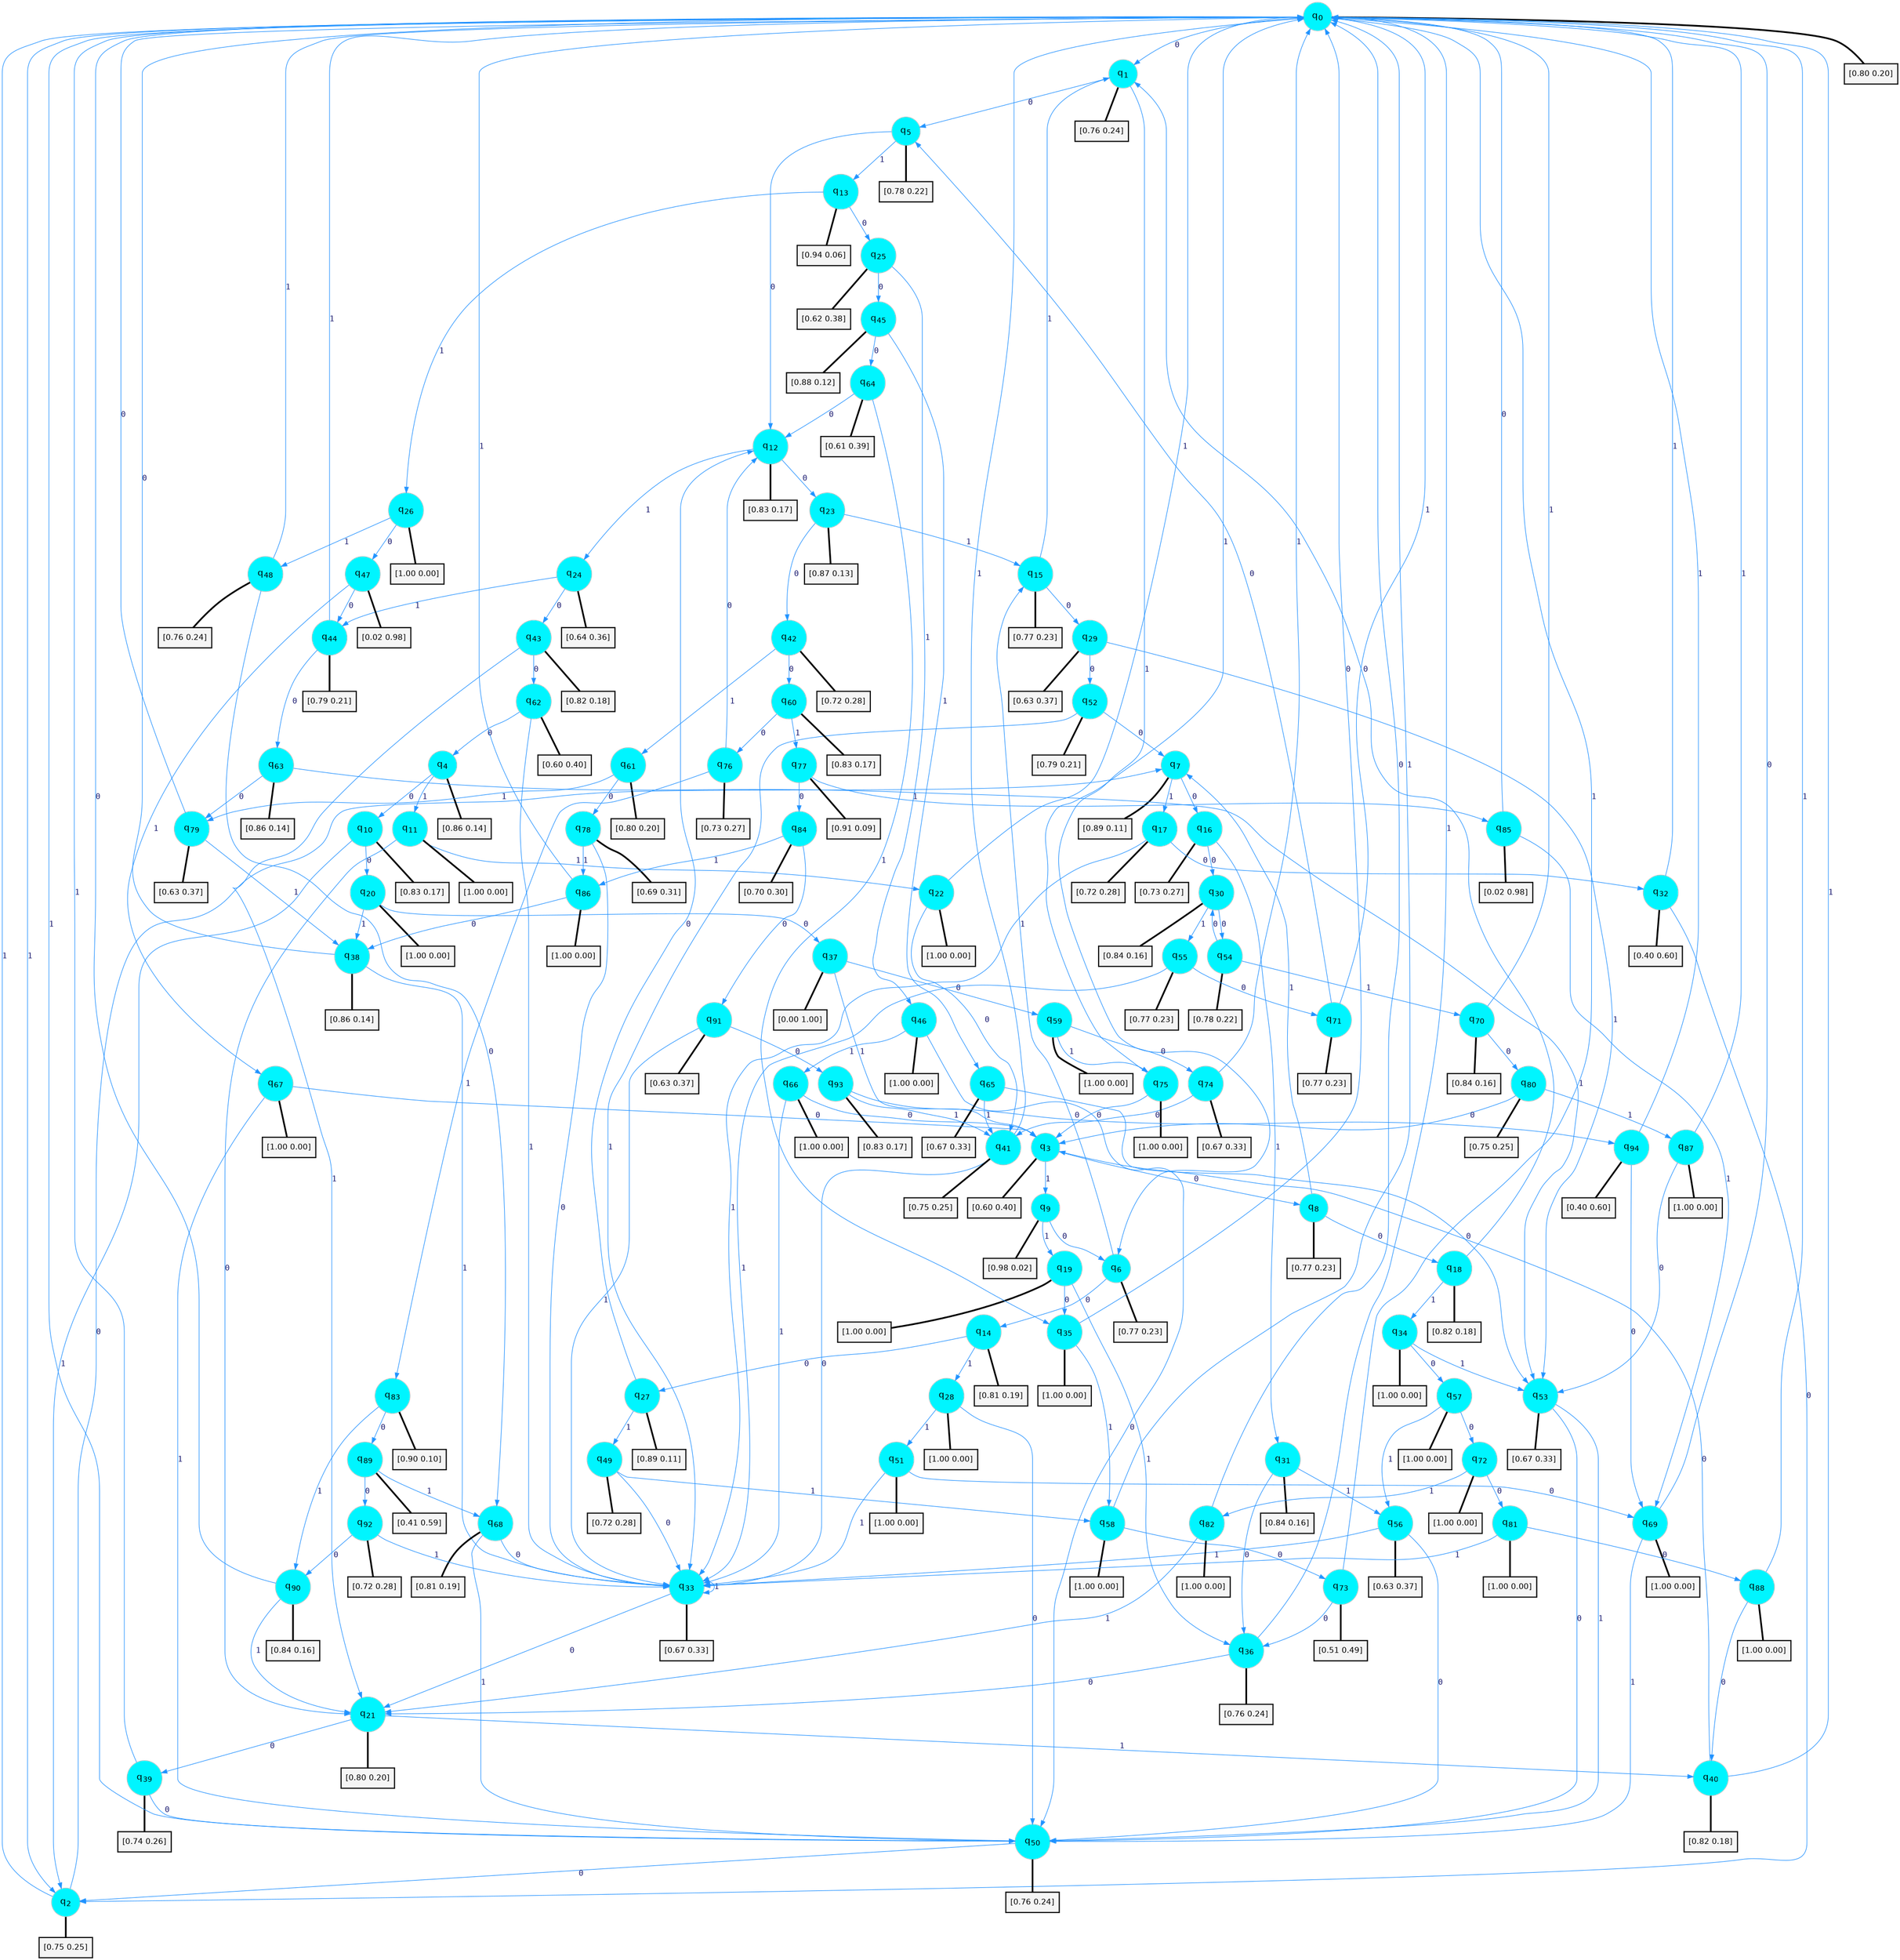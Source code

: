 digraph G {
graph [
bgcolor=transparent, dpi=300, rankdir=TD, size="40,25"];
node [
color=gray, fillcolor=turquoise1, fontcolor=black, fontname=Helvetica, fontsize=16, fontweight=bold, shape=circle, style=filled];
edge [
arrowsize=1, color=dodgerblue1, fontcolor=midnightblue, fontname=courier, fontweight=bold, penwidth=1, style=solid, weight=20];
0[label=<q<SUB>0</SUB>>];
1[label=<q<SUB>1</SUB>>];
2[label=<q<SUB>2</SUB>>];
3[label=<q<SUB>3</SUB>>];
4[label=<q<SUB>4</SUB>>];
5[label=<q<SUB>5</SUB>>];
6[label=<q<SUB>6</SUB>>];
7[label=<q<SUB>7</SUB>>];
8[label=<q<SUB>8</SUB>>];
9[label=<q<SUB>9</SUB>>];
10[label=<q<SUB>10</SUB>>];
11[label=<q<SUB>11</SUB>>];
12[label=<q<SUB>12</SUB>>];
13[label=<q<SUB>13</SUB>>];
14[label=<q<SUB>14</SUB>>];
15[label=<q<SUB>15</SUB>>];
16[label=<q<SUB>16</SUB>>];
17[label=<q<SUB>17</SUB>>];
18[label=<q<SUB>18</SUB>>];
19[label=<q<SUB>19</SUB>>];
20[label=<q<SUB>20</SUB>>];
21[label=<q<SUB>21</SUB>>];
22[label=<q<SUB>22</SUB>>];
23[label=<q<SUB>23</SUB>>];
24[label=<q<SUB>24</SUB>>];
25[label=<q<SUB>25</SUB>>];
26[label=<q<SUB>26</SUB>>];
27[label=<q<SUB>27</SUB>>];
28[label=<q<SUB>28</SUB>>];
29[label=<q<SUB>29</SUB>>];
30[label=<q<SUB>30</SUB>>];
31[label=<q<SUB>31</SUB>>];
32[label=<q<SUB>32</SUB>>];
33[label=<q<SUB>33</SUB>>];
34[label=<q<SUB>34</SUB>>];
35[label=<q<SUB>35</SUB>>];
36[label=<q<SUB>36</SUB>>];
37[label=<q<SUB>37</SUB>>];
38[label=<q<SUB>38</SUB>>];
39[label=<q<SUB>39</SUB>>];
40[label=<q<SUB>40</SUB>>];
41[label=<q<SUB>41</SUB>>];
42[label=<q<SUB>42</SUB>>];
43[label=<q<SUB>43</SUB>>];
44[label=<q<SUB>44</SUB>>];
45[label=<q<SUB>45</SUB>>];
46[label=<q<SUB>46</SUB>>];
47[label=<q<SUB>47</SUB>>];
48[label=<q<SUB>48</SUB>>];
49[label=<q<SUB>49</SUB>>];
50[label=<q<SUB>50</SUB>>];
51[label=<q<SUB>51</SUB>>];
52[label=<q<SUB>52</SUB>>];
53[label=<q<SUB>53</SUB>>];
54[label=<q<SUB>54</SUB>>];
55[label=<q<SUB>55</SUB>>];
56[label=<q<SUB>56</SUB>>];
57[label=<q<SUB>57</SUB>>];
58[label=<q<SUB>58</SUB>>];
59[label=<q<SUB>59</SUB>>];
60[label=<q<SUB>60</SUB>>];
61[label=<q<SUB>61</SUB>>];
62[label=<q<SUB>62</SUB>>];
63[label=<q<SUB>63</SUB>>];
64[label=<q<SUB>64</SUB>>];
65[label=<q<SUB>65</SUB>>];
66[label=<q<SUB>66</SUB>>];
67[label=<q<SUB>67</SUB>>];
68[label=<q<SUB>68</SUB>>];
69[label=<q<SUB>69</SUB>>];
70[label=<q<SUB>70</SUB>>];
71[label=<q<SUB>71</SUB>>];
72[label=<q<SUB>72</SUB>>];
73[label=<q<SUB>73</SUB>>];
74[label=<q<SUB>74</SUB>>];
75[label=<q<SUB>75</SUB>>];
76[label=<q<SUB>76</SUB>>];
77[label=<q<SUB>77</SUB>>];
78[label=<q<SUB>78</SUB>>];
79[label=<q<SUB>79</SUB>>];
80[label=<q<SUB>80</SUB>>];
81[label=<q<SUB>81</SUB>>];
82[label=<q<SUB>82</SUB>>];
83[label=<q<SUB>83</SUB>>];
84[label=<q<SUB>84</SUB>>];
85[label=<q<SUB>85</SUB>>];
86[label=<q<SUB>86</SUB>>];
87[label=<q<SUB>87</SUB>>];
88[label=<q<SUB>88</SUB>>];
89[label=<q<SUB>89</SUB>>];
90[label=<q<SUB>90</SUB>>];
91[label=<q<SUB>91</SUB>>];
92[label=<q<SUB>92</SUB>>];
93[label=<q<SUB>93</SUB>>];
94[label=<q<SUB>94</SUB>>];
95[label="[0.80 0.20]", shape=box,fontcolor=black, fontname=Helvetica, fontsize=14, penwidth=2, fillcolor=whitesmoke,color=black];
96[label="[0.76 0.24]", shape=box,fontcolor=black, fontname=Helvetica, fontsize=14, penwidth=2, fillcolor=whitesmoke,color=black];
97[label="[0.75 0.25]", shape=box,fontcolor=black, fontname=Helvetica, fontsize=14, penwidth=2, fillcolor=whitesmoke,color=black];
98[label="[0.60 0.40]", shape=box,fontcolor=black, fontname=Helvetica, fontsize=14, penwidth=2, fillcolor=whitesmoke,color=black];
99[label="[0.86 0.14]", shape=box,fontcolor=black, fontname=Helvetica, fontsize=14, penwidth=2, fillcolor=whitesmoke,color=black];
100[label="[0.78 0.22]", shape=box,fontcolor=black, fontname=Helvetica, fontsize=14, penwidth=2, fillcolor=whitesmoke,color=black];
101[label="[0.77 0.23]", shape=box,fontcolor=black, fontname=Helvetica, fontsize=14, penwidth=2, fillcolor=whitesmoke,color=black];
102[label="[0.89 0.11]", shape=box,fontcolor=black, fontname=Helvetica, fontsize=14, penwidth=2, fillcolor=whitesmoke,color=black];
103[label="[0.77 0.23]", shape=box,fontcolor=black, fontname=Helvetica, fontsize=14, penwidth=2, fillcolor=whitesmoke,color=black];
104[label="[0.98 0.02]", shape=box,fontcolor=black, fontname=Helvetica, fontsize=14, penwidth=2, fillcolor=whitesmoke,color=black];
105[label="[0.83 0.17]", shape=box,fontcolor=black, fontname=Helvetica, fontsize=14, penwidth=2, fillcolor=whitesmoke,color=black];
106[label="[1.00 0.00]", shape=box,fontcolor=black, fontname=Helvetica, fontsize=14, penwidth=2, fillcolor=whitesmoke,color=black];
107[label="[0.83 0.17]", shape=box,fontcolor=black, fontname=Helvetica, fontsize=14, penwidth=2, fillcolor=whitesmoke,color=black];
108[label="[0.94 0.06]", shape=box,fontcolor=black, fontname=Helvetica, fontsize=14, penwidth=2, fillcolor=whitesmoke,color=black];
109[label="[0.81 0.19]", shape=box,fontcolor=black, fontname=Helvetica, fontsize=14, penwidth=2, fillcolor=whitesmoke,color=black];
110[label="[0.77 0.23]", shape=box,fontcolor=black, fontname=Helvetica, fontsize=14, penwidth=2, fillcolor=whitesmoke,color=black];
111[label="[0.73 0.27]", shape=box,fontcolor=black, fontname=Helvetica, fontsize=14, penwidth=2, fillcolor=whitesmoke,color=black];
112[label="[0.72 0.28]", shape=box,fontcolor=black, fontname=Helvetica, fontsize=14, penwidth=2, fillcolor=whitesmoke,color=black];
113[label="[0.82 0.18]", shape=box,fontcolor=black, fontname=Helvetica, fontsize=14, penwidth=2, fillcolor=whitesmoke,color=black];
114[label="[1.00 0.00]", shape=box,fontcolor=black, fontname=Helvetica, fontsize=14, penwidth=2, fillcolor=whitesmoke,color=black];
115[label="[1.00 0.00]", shape=box,fontcolor=black, fontname=Helvetica, fontsize=14, penwidth=2, fillcolor=whitesmoke,color=black];
116[label="[0.80 0.20]", shape=box,fontcolor=black, fontname=Helvetica, fontsize=14, penwidth=2, fillcolor=whitesmoke,color=black];
117[label="[1.00 0.00]", shape=box,fontcolor=black, fontname=Helvetica, fontsize=14, penwidth=2, fillcolor=whitesmoke,color=black];
118[label="[0.87 0.13]", shape=box,fontcolor=black, fontname=Helvetica, fontsize=14, penwidth=2, fillcolor=whitesmoke,color=black];
119[label="[0.64 0.36]", shape=box,fontcolor=black, fontname=Helvetica, fontsize=14, penwidth=2, fillcolor=whitesmoke,color=black];
120[label="[0.62 0.38]", shape=box,fontcolor=black, fontname=Helvetica, fontsize=14, penwidth=2, fillcolor=whitesmoke,color=black];
121[label="[1.00 0.00]", shape=box,fontcolor=black, fontname=Helvetica, fontsize=14, penwidth=2, fillcolor=whitesmoke,color=black];
122[label="[0.89 0.11]", shape=box,fontcolor=black, fontname=Helvetica, fontsize=14, penwidth=2, fillcolor=whitesmoke,color=black];
123[label="[1.00 0.00]", shape=box,fontcolor=black, fontname=Helvetica, fontsize=14, penwidth=2, fillcolor=whitesmoke,color=black];
124[label="[0.63 0.37]", shape=box,fontcolor=black, fontname=Helvetica, fontsize=14, penwidth=2, fillcolor=whitesmoke,color=black];
125[label="[0.84 0.16]", shape=box,fontcolor=black, fontname=Helvetica, fontsize=14, penwidth=2, fillcolor=whitesmoke,color=black];
126[label="[0.84 0.16]", shape=box,fontcolor=black, fontname=Helvetica, fontsize=14, penwidth=2, fillcolor=whitesmoke,color=black];
127[label="[0.40 0.60]", shape=box,fontcolor=black, fontname=Helvetica, fontsize=14, penwidth=2, fillcolor=whitesmoke,color=black];
128[label="[0.67 0.33]", shape=box,fontcolor=black, fontname=Helvetica, fontsize=14, penwidth=2, fillcolor=whitesmoke,color=black];
129[label="[1.00 0.00]", shape=box,fontcolor=black, fontname=Helvetica, fontsize=14, penwidth=2, fillcolor=whitesmoke,color=black];
130[label="[1.00 0.00]", shape=box,fontcolor=black, fontname=Helvetica, fontsize=14, penwidth=2, fillcolor=whitesmoke,color=black];
131[label="[0.76 0.24]", shape=box,fontcolor=black, fontname=Helvetica, fontsize=14, penwidth=2, fillcolor=whitesmoke,color=black];
132[label="[0.00 1.00]", shape=box,fontcolor=black, fontname=Helvetica, fontsize=14, penwidth=2, fillcolor=whitesmoke,color=black];
133[label="[0.86 0.14]", shape=box,fontcolor=black, fontname=Helvetica, fontsize=14, penwidth=2, fillcolor=whitesmoke,color=black];
134[label="[0.74 0.26]", shape=box,fontcolor=black, fontname=Helvetica, fontsize=14, penwidth=2, fillcolor=whitesmoke,color=black];
135[label="[0.82 0.18]", shape=box,fontcolor=black, fontname=Helvetica, fontsize=14, penwidth=2, fillcolor=whitesmoke,color=black];
136[label="[0.75 0.25]", shape=box,fontcolor=black, fontname=Helvetica, fontsize=14, penwidth=2, fillcolor=whitesmoke,color=black];
137[label="[0.72 0.28]", shape=box,fontcolor=black, fontname=Helvetica, fontsize=14, penwidth=2, fillcolor=whitesmoke,color=black];
138[label="[0.82 0.18]", shape=box,fontcolor=black, fontname=Helvetica, fontsize=14, penwidth=2, fillcolor=whitesmoke,color=black];
139[label="[0.79 0.21]", shape=box,fontcolor=black, fontname=Helvetica, fontsize=14, penwidth=2, fillcolor=whitesmoke,color=black];
140[label="[0.88 0.12]", shape=box,fontcolor=black, fontname=Helvetica, fontsize=14, penwidth=2, fillcolor=whitesmoke,color=black];
141[label="[1.00 0.00]", shape=box,fontcolor=black, fontname=Helvetica, fontsize=14, penwidth=2, fillcolor=whitesmoke,color=black];
142[label="[0.02 0.98]", shape=box,fontcolor=black, fontname=Helvetica, fontsize=14, penwidth=2, fillcolor=whitesmoke,color=black];
143[label="[0.76 0.24]", shape=box,fontcolor=black, fontname=Helvetica, fontsize=14, penwidth=2, fillcolor=whitesmoke,color=black];
144[label="[0.72 0.28]", shape=box,fontcolor=black, fontname=Helvetica, fontsize=14, penwidth=2, fillcolor=whitesmoke,color=black];
145[label="[0.76 0.24]", shape=box,fontcolor=black, fontname=Helvetica, fontsize=14, penwidth=2, fillcolor=whitesmoke,color=black];
146[label="[1.00 0.00]", shape=box,fontcolor=black, fontname=Helvetica, fontsize=14, penwidth=2, fillcolor=whitesmoke,color=black];
147[label="[0.79 0.21]", shape=box,fontcolor=black, fontname=Helvetica, fontsize=14, penwidth=2, fillcolor=whitesmoke,color=black];
148[label="[0.67 0.33]", shape=box,fontcolor=black, fontname=Helvetica, fontsize=14, penwidth=2, fillcolor=whitesmoke,color=black];
149[label="[0.78 0.22]", shape=box,fontcolor=black, fontname=Helvetica, fontsize=14, penwidth=2, fillcolor=whitesmoke,color=black];
150[label="[0.77 0.23]", shape=box,fontcolor=black, fontname=Helvetica, fontsize=14, penwidth=2, fillcolor=whitesmoke,color=black];
151[label="[0.63 0.37]", shape=box,fontcolor=black, fontname=Helvetica, fontsize=14, penwidth=2, fillcolor=whitesmoke,color=black];
152[label="[1.00 0.00]", shape=box,fontcolor=black, fontname=Helvetica, fontsize=14, penwidth=2, fillcolor=whitesmoke,color=black];
153[label="[1.00 0.00]", shape=box,fontcolor=black, fontname=Helvetica, fontsize=14, penwidth=2, fillcolor=whitesmoke,color=black];
154[label="[1.00 0.00]", shape=box,fontcolor=black, fontname=Helvetica, fontsize=14, penwidth=2, fillcolor=whitesmoke,color=black];
155[label="[0.83 0.17]", shape=box,fontcolor=black, fontname=Helvetica, fontsize=14, penwidth=2, fillcolor=whitesmoke,color=black];
156[label="[0.80 0.20]", shape=box,fontcolor=black, fontname=Helvetica, fontsize=14, penwidth=2, fillcolor=whitesmoke,color=black];
157[label="[0.60 0.40]", shape=box,fontcolor=black, fontname=Helvetica, fontsize=14, penwidth=2, fillcolor=whitesmoke,color=black];
158[label="[0.86 0.14]", shape=box,fontcolor=black, fontname=Helvetica, fontsize=14, penwidth=2, fillcolor=whitesmoke,color=black];
159[label="[0.61 0.39]", shape=box,fontcolor=black, fontname=Helvetica, fontsize=14, penwidth=2, fillcolor=whitesmoke,color=black];
160[label="[0.67 0.33]", shape=box,fontcolor=black, fontname=Helvetica, fontsize=14, penwidth=2, fillcolor=whitesmoke,color=black];
161[label="[1.00 0.00]", shape=box,fontcolor=black, fontname=Helvetica, fontsize=14, penwidth=2, fillcolor=whitesmoke,color=black];
162[label="[1.00 0.00]", shape=box,fontcolor=black, fontname=Helvetica, fontsize=14, penwidth=2, fillcolor=whitesmoke,color=black];
163[label="[0.81 0.19]", shape=box,fontcolor=black, fontname=Helvetica, fontsize=14, penwidth=2, fillcolor=whitesmoke,color=black];
164[label="[1.00 0.00]", shape=box,fontcolor=black, fontname=Helvetica, fontsize=14, penwidth=2, fillcolor=whitesmoke,color=black];
165[label="[0.84 0.16]", shape=box,fontcolor=black, fontname=Helvetica, fontsize=14, penwidth=2, fillcolor=whitesmoke,color=black];
166[label="[0.77 0.23]", shape=box,fontcolor=black, fontname=Helvetica, fontsize=14, penwidth=2, fillcolor=whitesmoke,color=black];
167[label="[1.00 0.00]", shape=box,fontcolor=black, fontname=Helvetica, fontsize=14, penwidth=2, fillcolor=whitesmoke,color=black];
168[label="[0.51 0.49]", shape=box,fontcolor=black, fontname=Helvetica, fontsize=14, penwidth=2, fillcolor=whitesmoke,color=black];
169[label="[0.67 0.33]", shape=box,fontcolor=black, fontname=Helvetica, fontsize=14, penwidth=2, fillcolor=whitesmoke,color=black];
170[label="[1.00 0.00]", shape=box,fontcolor=black, fontname=Helvetica, fontsize=14, penwidth=2, fillcolor=whitesmoke,color=black];
171[label="[0.73 0.27]", shape=box,fontcolor=black, fontname=Helvetica, fontsize=14, penwidth=2, fillcolor=whitesmoke,color=black];
172[label="[0.91 0.09]", shape=box,fontcolor=black, fontname=Helvetica, fontsize=14, penwidth=2, fillcolor=whitesmoke,color=black];
173[label="[0.69 0.31]", shape=box,fontcolor=black, fontname=Helvetica, fontsize=14, penwidth=2, fillcolor=whitesmoke,color=black];
174[label="[0.63 0.37]", shape=box,fontcolor=black, fontname=Helvetica, fontsize=14, penwidth=2, fillcolor=whitesmoke,color=black];
175[label="[0.75 0.25]", shape=box,fontcolor=black, fontname=Helvetica, fontsize=14, penwidth=2, fillcolor=whitesmoke,color=black];
176[label="[1.00 0.00]", shape=box,fontcolor=black, fontname=Helvetica, fontsize=14, penwidth=2, fillcolor=whitesmoke,color=black];
177[label="[1.00 0.00]", shape=box,fontcolor=black, fontname=Helvetica, fontsize=14, penwidth=2, fillcolor=whitesmoke,color=black];
178[label="[0.90 0.10]", shape=box,fontcolor=black, fontname=Helvetica, fontsize=14, penwidth=2, fillcolor=whitesmoke,color=black];
179[label="[0.70 0.30]", shape=box,fontcolor=black, fontname=Helvetica, fontsize=14, penwidth=2, fillcolor=whitesmoke,color=black];
180[label="[0.02 0.98]", shape=box,fontcolor=black, fontname=Helvetica, fontsize=14, penwidth=2, fillcolor=whitesmoke,color=black];
181[label="[1.00 0.00]", shape=box,fontcolor=black, fontname=Helvetica, fontsize=14, penwidth=2, fillcolor=whitesmoke,color=black];
182[label="[1.00 0.00]", shape=box,fontcolor=black, fontname=Helvetica, fontsize=14, penwidth=2, fillcolor=whitesmoke,color=black];
183[label="[1.00 0.00]", shape=box,fontcolor=black, fontname=Helvetica, fontsize=14, penwidth=2, fillcolor=whitesmoke,color=black];
184[label="[0.41 0.59]", shape=box,fontcolor=black, fontname=Helvetica, fontsize=14, penwidth=2, fillcolor=whitesmoke,color=black];
185[label="[0.84 0.16]", shape=box,fontcolor=black, fontname=Helvetica, fontsize=14, penwidth=2, fillcolor=whitesmoke,color=black];
186[label="[0.63 0.37]", shape=box,fontcolor=black, fontname=Helvetica, fontsize=14, penwidth=2, fillcolor=whitesmoke,color=black];
187[label="[0.72 0.28]", shape=box,fontcolor=black, fontname=Helvetica, fontsize=14, penwidth=2, fillcolor=whitesmoke,color=black];
188[label="[0.83 0.17]", shape=box,fontcolor=black, fontname=Helvetica, fontsize=14, penwidth=2, fillcolor=whitesmoke,color=black];
189[label="[0.40 0.60]", shape=box,fontcolor=black, fontname=Helvetica, fontsize=14, penwidth=2, fillcolor=whitesmoke,color=black];
0->1 [label=0];
0->2 [label=1];
0->95 [arrowhead=none, penwidth=3,color=black];
1->5 [label=0];
1->6 [label=1];
1->96 [arrowhead=none, penwidth=3,color=black];
2->7 [label=0];
2->0 [label=1];
2->97 [arrowhead=none, penwidth=3,color=black];
3->8 [label=0];
3->9 [label=1];
3->98 [arrowhead=none, penwidth=3,color=black];
4->10 [label=0];
4->11 [label=1];
4->99 [arrowhead=none, penwidth=3,color=black];
5->12 [label=0];
5->13 [label=1];
5->100 [arrowhead=none, penwidth=3,color=black];
6->14 [label=0];
6->15 [label=1];
6->101 [arrowhead=none, penwidth=3,color=black];
7->16 [label=0];
7->17 [label=1];
7->102 [arrowhead=none, penwidth=3,color=black];
8->18 [label=0];
8->7 [label=1];
8->103 [arrowhead=none, penwidth=3,color=black];
9->6 [label=0];
9->19 [label=1];
9->104 [arrowhead=none, penwidth=3,color=black];
10->20 [label=0];
10->2 [label=1];
10->105 [arrowhead=none, penwidth=3,color=black];
11->21 [label=0];
11->22 [label=1];
11->106 [arrowhead=none, penwidth=3,color=black];
12->23 [label=0];
12->24 [label=1];
12->107 [arrowhead=none, penwidth=3,color=black];
13->25 [label=0];
13->26 [label=1];
13->108 [arrowhead=none, penwidth=3,color=black];
14->27 [label=0];
14->28 [label=1];
14->109 [arrowhead=none, penwidth=3,color=black];
15->29 [label=0];
15->1 [label=1];
15->110 [arrowhead=none, penwidth=3,color=black];
16->30 [label=0];
16->31 [label=1];
16->111 [arrowhead=none, penwidth=3,color=black];
17->32 [label=0];
17->33 [label=1];
17->112 [arrowhead=none, penwidth=3,color=black];
18->1 [label=0];
18->34 [label=1];
18->113 [arrowhead=none, penwidth=3,color=black];
19->35 [label=0];
19->36 [label=1];
19->114 [arrowhead=none, penwidth=3,color=black];
20->37 [label=0];
20->38 [label=1];
20->115 [arrowhead=none, penwidth=3,color=black];
21->39 [label=0];
21->40 [label=1];
21->116 [arrowhead=none, penwidth=3,color=black];
22->41 [label=0];
22->0 [label=1];
22->117 [arrowhead=none, penwidth=3,color=black];
23->42 [label=0];
23->15 [label=1];
23->118 [arrowhead=none, penwidth=3,color=black];
24->43 [label=0];
24->44 [label=1];
24->119 [arrowhead=none, penwidth=3,color=black];
25->45 [label=0];
25->46 [label=1];
25->120 [arrowhead=none, penwidth=3,color=black];
26->47 [label=0];
26->48 [label=1];
26->121 [arrowhead=none, penwidth=3,color=black];
27->12 [label=0];
27->49 [label=1];
27->122 [arrowhead=none, penwidth=3,color=black];
28->50 [label=0];
28->51 [label=1];
28->123 [arrowhead=none, penwidth=3,color=black];
29->52 [label=0];
29->53 [label=1];
29->124 [arrowhead=none, penwidth=3,color=black];
30->54 [label=0];
30->55 [label=1];
30->125 [arrowhead=none, penwidth=3,color=black];
31->36 [label=0];
31->56 [label=1];
31->126 [arrowhead=none, penwidth=3,color=black];
32->2 [label=0];
32->0 [label=1];
32->127 [arrowhead=none, penwidth=3,color=black];
33->21 [label=0];
33->33 [label=1];
33->128 [arrowhead=none, penwidth=3,color=black];
34->57 [label=0];
34->53 [label=1];
34->129 [arrowhead=none, penwidth=3,color=black];
35->0 [label=0];
35->58 [label=1];
35->130 [arrowhead=none, penwidth=3,color=black];
36->21 [label=0];
36->0 [label=1];
36->131 [arrowhead=none, penwidth=3,color=black];
37->59 [label=0];
37->3 [label=1];
37->132 [arrowhead=none, penwidth=3,color=black];
38->0 [label=0];
38->33 [label=1];
38->133 [arrowhead=none, penwidth=3,color=black];
39->50 [label=0];
39->0 [label=1];
39->134 [arrowhead=none, penwidth=3,color=black];
40->3 [label=0];
40->0 [label=1];
40->135 [arrowhead=none, penwidth=3,color=black];
41->33 [label=0];
41->0 [label=1];
41->136 [arrowhead=none, penwidth=3,color=black];
42->60 [label=0];
42->61 [label=1];
42->137 [arrowhead=none, penwidth=3,color=black];
43->62 [label=0];
43->21 [label=1];
43->138 [arrowhead=none, penwidth=3,color=black];
44->63 [label=0];
44->0 [label=1];
44->139 [arrowhead=none, penwidth=3,color=black];
45->64 [label=0];
45->65 [label=1];
45->140 [arrowhead=none, penwidth=3,color=black];
46->50 [label=0];
46->66 [label=1];
46->141 [arrowhead=none, penwidth=3,color=black];
47->44 [label=0];
47->67 [label=1];
47->142 [arrowhead=none, penwidth=3,color=black];
48->68 [label=0];
48->0 [label=1];
48->143 [arrowhead=none, penwidth=3,color=black];
49->33 [label=0];
49->58 [label=1];
49->144 [arrowhead=none, penwidth=3,color=black];
50->2 [label=0];
50->0 [label=1];
50->145 [arrowhead=none, penwidth=3,color=black];
51->69 [label=0];
51->33 [label=1];
51->146 [arrowhead=none, penwidth=3,color=black];
52->7 [label=0];
52->33 [label=1];
52->147 [arrowhead=none, penwidth=3,color=black];
53->50 [label=0];
53->50 [label=1];
53->148 [arrowhead=none, penwidth=3,color=black];
54->30 [label=0];
54->70 [label=1];
54->149 [arrowhead=none, penwidth=3,color=black];
55->71 [label=0];
55->33 [label=1];
55->150 [arrowhead=none, penwidth=3,color=black];
56->50 [label=0];
56->33 [label=1];
56->151 [arrowhead=none, penwidth=3,color=black];
57->72 [label=0];
57->56 [label=1];
57->152 [arrowhead=none, penwidth=3,color=black];
58->73 [label=0];
58->0 [label=1];
58->153 [arrowhead=none, penwidth=3,color=black];
59->74 [label=0];
59->75 [label=1];
59->154 [arrowhead=none, penwidth=3,color=black];
60->76 [label=0];
60->77 [label=1];
60->155 [arrowhead=none, penwidth=3,color=black];
61->78 [label=0];
61->79 [label=1];
61->156 [arrowhead=none, penwidth=3,color=black];
62->4 [label=0];
62->33 [label=1];
62->157 [arrowhead=none, penwidth=3,color=black];
63->79 [label=0];
63->53 [label=1];
63->158 [arrowhead=none, penwidth=3,color=black];
64->12 [label=0];
64->35 [label=1];
64->159 [arrowhead=none, penwidth=3,color=black];
65->53 [label=0];
65->41 [label=1];
65->160 [arrowhead=none, penwidth=3,color=black];
66->3 [label=0];
66->33 [label=1];
66->161 [arrowhead=none, penwidth=3,color=black];
67->3 [label=0];
67->50 [label=1];
67->162 [arrowhead=none, penwidth=3,color=black];
68->33 [label=0];
68->50 [label=1];
68->163 [arrowhead=none, penwidth=3,color=black];
69->0 [label=0];
69->50 [label=1];
69->164 [arrowhead=none, penwidth=3,color=black];
70->80 [label=0];
70->0 [label=1];
70->165 [arrowhead=none, penwidth=3,color=black];
71->5 [label=0];
71->0 [label=1];
71->166 [arrowhead=none, penwidth=3,color=black];
72->81 [label=0];
72->82 [label=1];
72->167 [arrowhead=none, penwidth=3,color=black];
73->36 [label=0];
73->0 [label=1];
73->168 [arrowhead=none, penwidth=3,color=black];
74->41 [label=0];
74->0 [label=1];
74->169 [arrowhead=none, penwidth=3,color=black];
75->3 [label=0];
75->0 [label=1];
75->170 [arrowhead=none, penwidth=3,color=black];
76->12 [label=0];
76->83 [label=1];
76->171 [arrowhead=none, penwidth=3,color=black];
77->84 [label=0];
77->85 [label=1];
77->172 [arrowhead=none, penwidth=3,color=black];
78->33 [label=0];
78->86 [label=1];
78->173 [arrowhead=none, penwidth=3,color=black];
79->0 [label=0];
79->38 [label=1];
79->174 [arrowhead=none, penwidth=3,color=black];
80->3 [label=0];
80->87 [label=1];
80->175 [arrowhead=none, penwidth=3,color=black];
81->88 [label=0];
81->33 [label=1];
81->176 [arrowhead=none, penwidth=3,color=black];
82->0 [label=0];
82->21 [label=1];
82->177 [arrowhead=none, penwidth=3,color=black];
83->89 [label=0];
83->90 [label=1];
83->178 [arrowhead=none, penwidth=3,color=black];
84->91 [label=0];
84->86 [label=1];
84->179 [arrowhead=none, penwidth=3,color=black];
85->0 [label=0];
85->69 [label=1];
85->180 [arrowhead=none, penwidth=3,color=black];
86->38 [label=0];
86->0 [label=1];
86->181 [arrowhead=none, penwidth=3,color=black];
87->53 [label=0];
87->0 [label=1];
87->182 [arrowhead=none, penwidth=3,color=black];
88->40 [label=0];
88->0 [label=1];
88->183 [arrowhead=none, penwidth=3,color=black];
89->92 [label=0];
89->68 [label=1];
89->184 [arrowhead=none, penwidth=3,color=black];
90->0 [label=0];
90->21 [label=1];
90->185 [arrowhead=none, penwidth=3,color=black];
91->93 [label=0];
91->33 [label=1];
91->186 [arrowhead=none, penwidth=3,color=black];
92->90 [label=0];
92->33 [label=1];
92->187 [arrowhead=none, penwidth=3,color=black];
93->94 [label=0];
93->41 [label=1];
93->188 [arrowhead=none, penwidth=3,color=black];
94->69 [label=0];
94->0 [label=1];
94->189 [arrowhead=none, penwidth=3,color=black];
}
